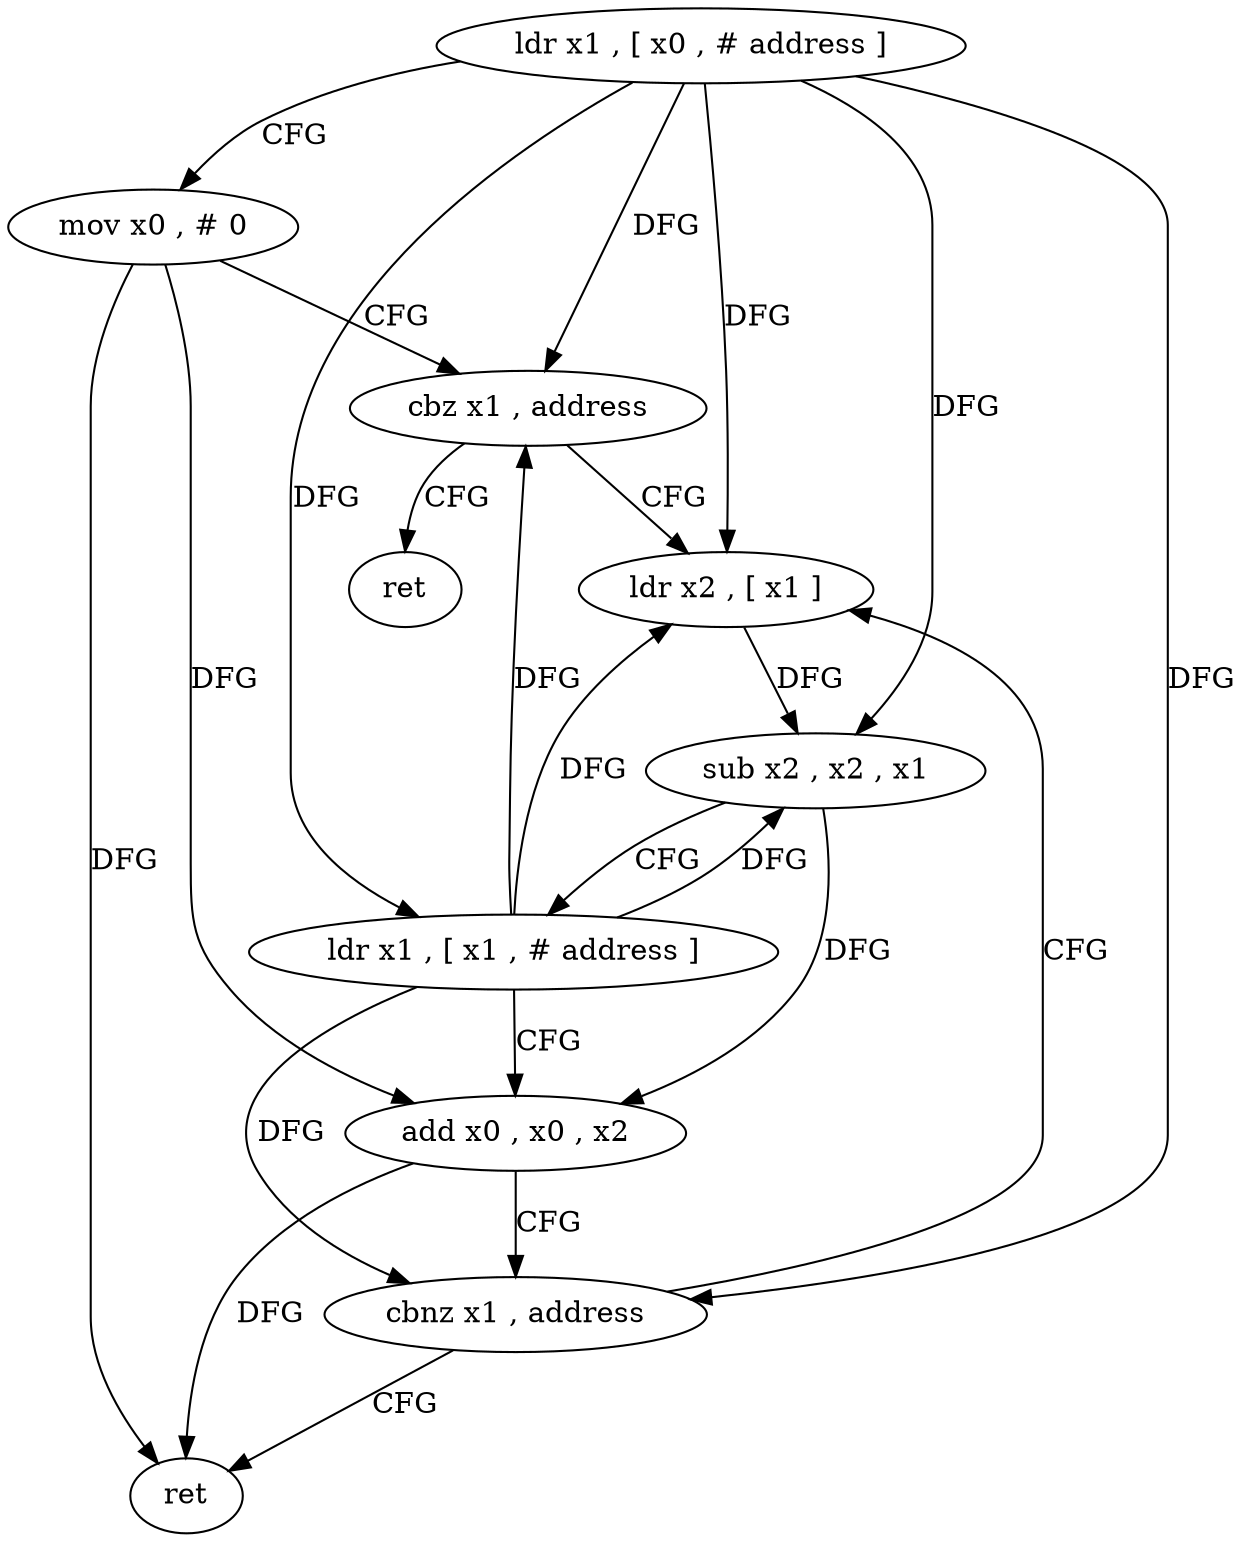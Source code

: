 digraph "func" {
"184816" [label = "ldr x1 , [ x0 , # address ]" ]
"184820" [label = "mov x0 , # 0" ]
"184824" [label = "cbz x1 , address" ]
"184852" [label = "ret" ]
"184828" [label = "ldr x2 , [ x1 ]" ]
"184832" [label = "sub x2 , x2 , x1" ]
"184836" [label = "ldr x1 , [ x1 , # address ]" ]
"184840" [label = "add x0 , x0 , x2" ]
"184844" [label = "cbnz x1 , address" ]
"184848" [label = "ret" ]
"184816" -> "184820" [ label = "CFG" ]
"184816" -> "184824" [ label = "DFG" ]
"184816" -> "184828" [ label = "DFG" ]
"184816" -> "184832" [ label = "DFG" ]
"184816" -> "184836" [ label = "DFG" ]
"184816" -> "184844" [ label = "DFG" ]
"184820" -> "184824" [ label = "CFG" ]
"184820" -> "184840" [ label = "DFG" ]
"184820" -> "184848" [ label = "DFG" ]
"184824" -> "184852" [ label = "CFG" ]
"184824" -> "184828" [ label = "CFG" ]
"184828" -> "184832" [ label = "DFG" ]
"184832" -> "184836" [ label = "CFG" ]
"184832" -> "184840" [ label = "DFG" ]
"184836" -> "184840" [ label = "CFG" ]
"184836" -> "184824" [ label = "DFG" ]
"184836" -> "184828" [ label = "DFG" ]
"184836" -> "184832" [ label = "DFG" ]
"184836" -> "184844" [ label = "DFG" ]
"184840" -> "184844" [ label = "CFG" ]
"184840" -> "184848" [ label = "DFG" ]
"184844" -> "184828" [ label = "CFG" ]
"184844" -> "184848" [ label = "CFG" ]
}
